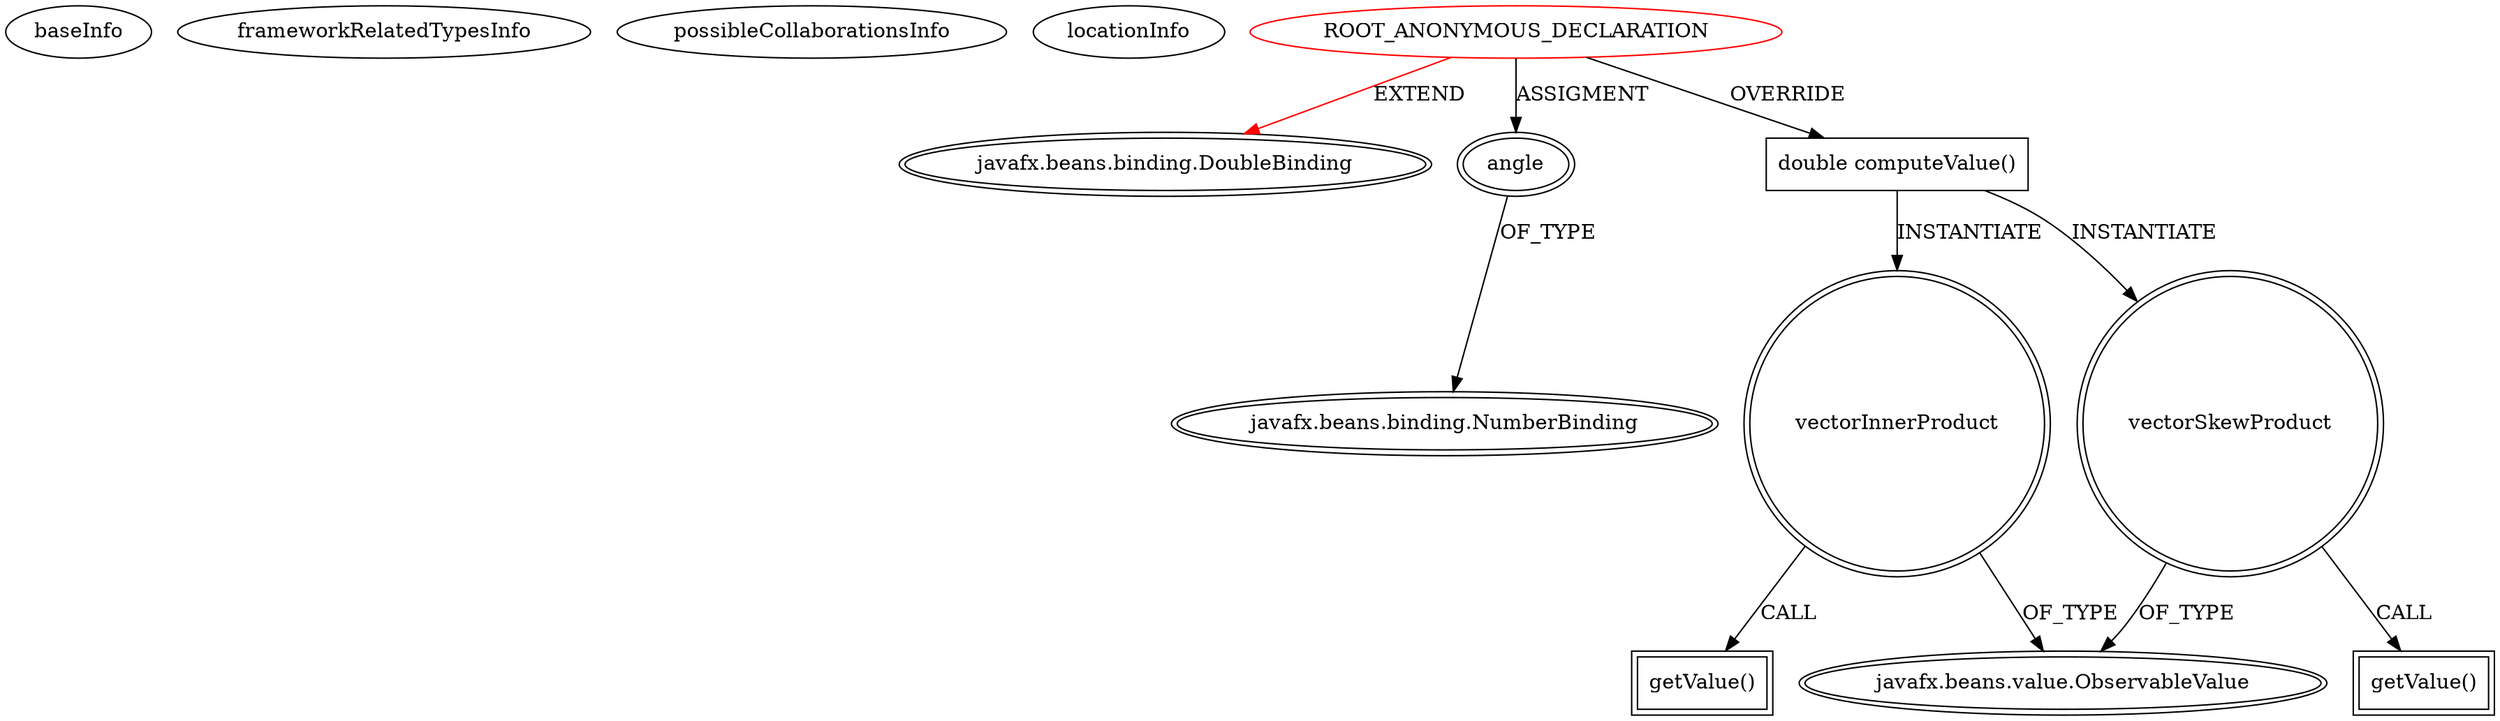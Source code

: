 digraph {
baseInfo[graphId=341,category="extension_graph",isAnonymous=true,possibleRelation=false]
frameworkRelatedTypesInfo[0="javafx.beans.binding.DoubleBinding"]
possibleCollaborationsInfo[]
locationInfo[projectName="DenisTyschenko-JavaFx-Graph",filePath="/DenisTyschenko-JavaFx-Graph/JavaFx-Graph-master/src/main/java/graph/model/edge/DirectedEdge.java",contextSignature="void createArrowHead(javafx.beans.property.DoubleProperty,javafx.beans.property.DoubleProperty,javafx.beans.property.DoubleProperty,javafx.beans.property.DoubleProperty)",graphId="341"]
0[label="ROOT_ANONYMOUS_DECLARATION",vertexType="ROOT_ANONYMOUS_DECLARATION",isFrameworkType=false,color=red]
1[label="javafx.beans.binding.DoubleBinding",vertexType="FRAMEWORK_CLASS_TYPE",isFrameworkType=true,peripheries=2]
2[label="angle",vertexType="OUTSIDE_VARIABLE_EXPRESION",isFrameworkType=true,peripheries=2]
3[label="javafx.beans.binding.NumberBinding",vertexType="FRAMEWORK_INTERFACE_TYPE",isFrameworkType=true,peripheries=2]
4[label="double computeValue()",vertexType="OVERRIDING_METHOD_DECLARATION",isFrameworkType=false,shape=box]
5[label="vectorSkewProduct",vertexType="VARIABLE_EXPRESION",isFrameworkType=true,peripheries=2,shape=circle]
7[label="javafx.beans.value.ObservableValue",vertexType="FRAMEWORK_INTERFACE_TYPE",isFrameworkType=true,peripheries=2]
6[label="getValue()",vertexType="INSIDE_CALL",isFrameworkType=true,peripheries=2,shape=box]
8[label="vectorInnerProduct",vertexType="VARIABLE_EXPRESION",isFrameworkType=true,peripheries=2,shape=circle]
9[label="getValue()",vertexType="INSIDE_CALL",isFrameworkType=true,peripheries=2,shape=box]
0->1[label="EXTEND",color=red]
0->2[label="ASSIGMENT"]
2->3[label="OF_TYPE"]
0->4[label="OVERRIDE"]
4->5[label="INSTANTIATE"]
5->7[label="OF_TYPE"]
5->6[label="CALL"]
4->8[label="INSTANTIATE"]
8->7[label="OF_TYPE"]
8->9[label="CALL"]
}
